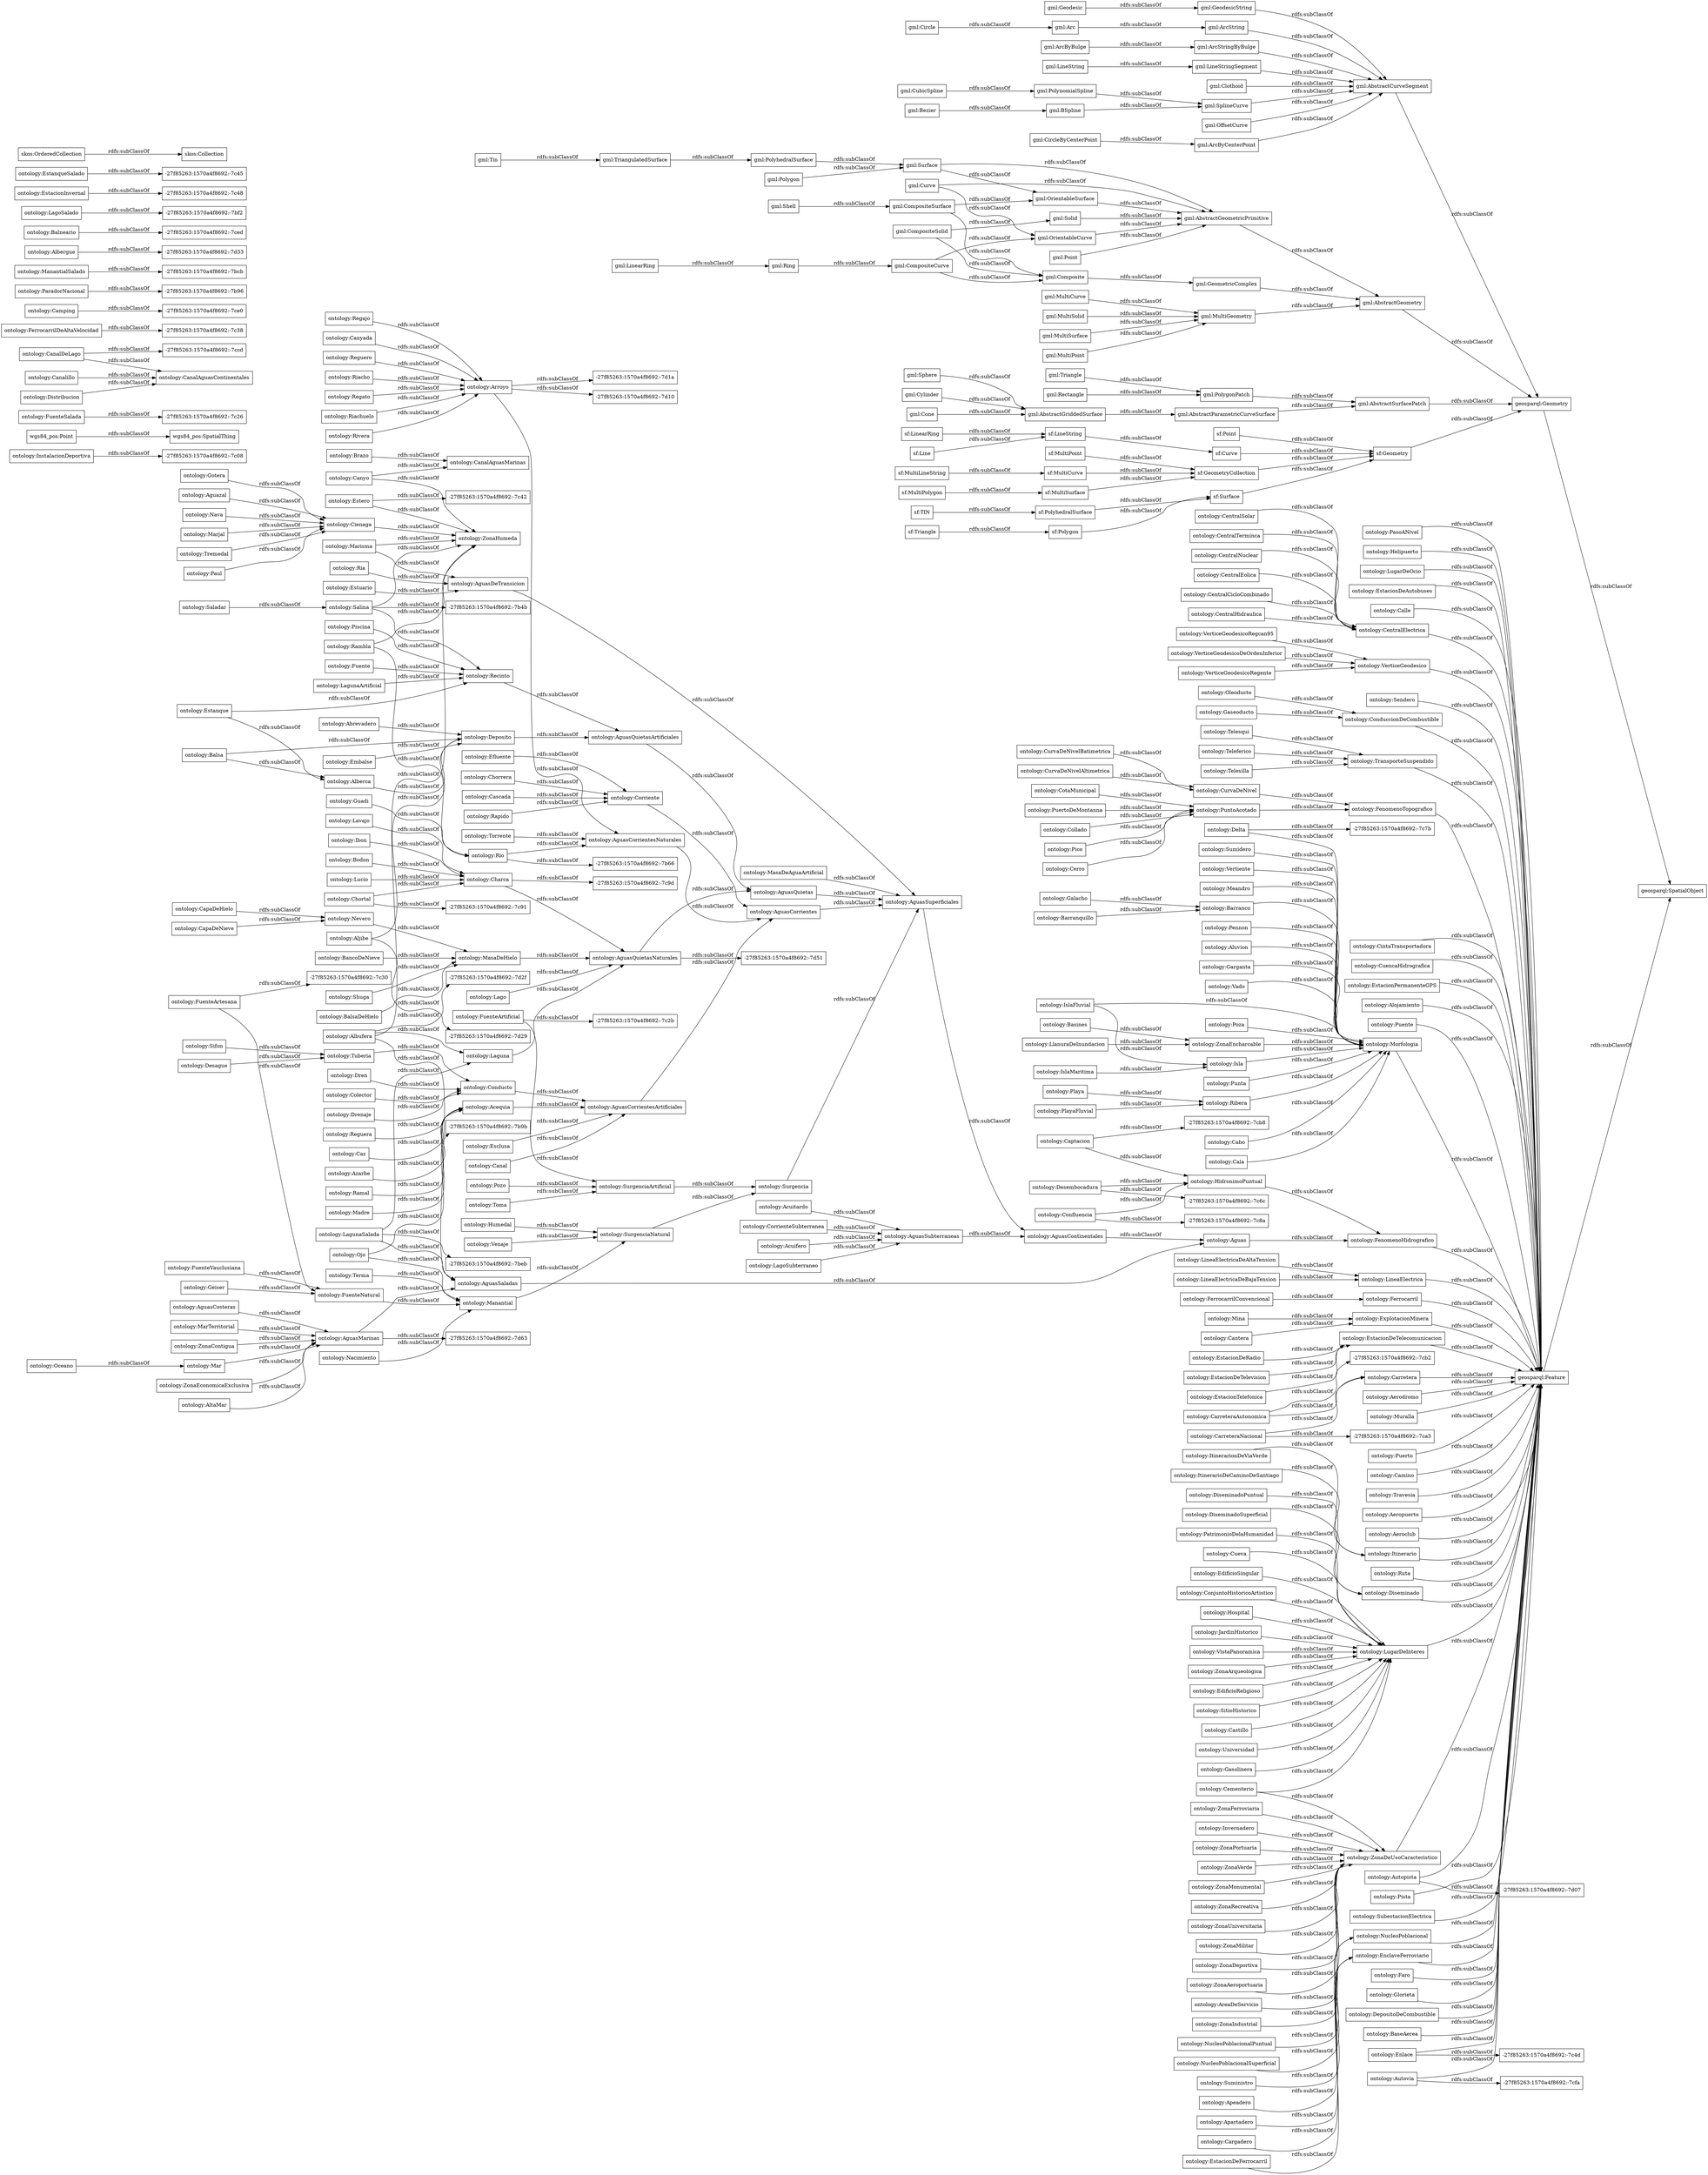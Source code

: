 digraph ar2dtool_diagram { 
rankdir=LR;
size="1000"
node [shape = rectangle, color="black"]; "ontology:DiseminadoPuntual" "ontology:Estero" "ontology:ZonaContigua" "ontology:Caz" "ontology:Oleoducto" "ontology:Lavajo" "ontology:Puente" "ontology:Universidad" "ontology:Morfologia" "ontology:CentralTerminca" "ontology:CentralNuclear" "ontology:Torrente" "-27f85263:1570a4f8692:-7c08" "ontology:MasaDeAguaArtificial" "ontology:Estuario" "ontology:LineaElectricaDeAltaTension" "ontology:Apartadero" "ontology:LlanuraDeInundacion" "ontology:Gaseoducto" "ontology:ZonaUniversitaria" "ontology:Telesqui" "ontology:ZonaMilitar" "ontology:Riachuelo" "ontology:Canyo" "ontology:Guadi" "ontology:ZonaDeportiva" "ontology:Acuifero" "ontology:PuertoDeMontanna" "ontology:Gasolinera" "ontology:ZonaAeroportuaria" "-27f85263:1570a4f8692:-7b4b" "ontology:Nevero" "-27f85263:1570a4f8692:-7ca3" "ontology:FuenteArtificial" "wgs84_pos:SpatialThing" "ontology:Azarbe" "-27f85263:1570a4f8692:-7d51" "ontology:NucleoPoblacionalPuntual" "ontology:Mar" "ontology:Pennon" "ontology:LineaElectrica" "ontology:Canal" "ontology:Arroyo" "ontology:Collado" "ontology:Ferrocarril" "ontology:Rio" "ontology:CurvaDeNivelBatimetrica" "ontology:AreaDeServicio" "ontology:Estanque" "ontology:Recinto" "ontology:DiseminadoSuperficial" "ontology:ExplotacionMinera" "-27f85263:1570a4f8692:-7beb" "ontology:FuenteNatural" "ontology:Saladar" "ontology:ZonaEconomicaExclusiva" "ontology:Aerodromo" "ontology:FuenteSalada" "ontology:FenomenoHidrografico" "ontology:Barranquillo" "ontology:LagoSubterraneo" "ontology:CanalAguasContinentales" "ontology:EstacionTelefonica" "-27f85263:1570a4f8692:-7c38" "ontology:Aluvion" "ontology:IslaMaritima" "ontology:CurvaDeNivelAltimetrica" "-27f85263:1570a4f8692:-7d10" "-27f85263:1570a4f8692:-7ce0" "ontology:Acequia" "ontology:Cementerio" "ontology:Muralla" "ontology:AltaMar" "ontology:Camping" "ontology:Terma" "ontology:Pozo" "ontology:VerticeGeodesicoDeOrdenInferior" "ontology:Canyada" "ontology:Puerto" "ontology:AguasCorrientes" "-27f85263:1570a4f8692:-7b96" "ontology:Cargadero" "ontology:Garganta" "ontology:ManantialSalado" "ontology:Teleferico" "wgs84_pos:Point" "ontology:Delta" "ontology:Humedal" "ontology:Camino" "-27f85263:1570a4f8692:-7d33" "ontology:Marjal" "-27f85263:1570a4f8692:-7ced" "ontology:Charca" "ontology:Travesia" "ontology:PatrimonioDelaHumanidad" "ontology:Cienaga" "ontology:LagoSalado" "ontology:Tuberia" "-27f85263:1570a4f8692:-7c2b" "ontology:Aeropuerto" "ontology:EstacionDeTelecomunicacion" "ontology:Cueva" "ontology:EstacionDeFerrocarril" "ontology:Poza" "ontology:IslaFluvial" "ontology:Lago" "ontology:AguasSubterraneas" "ontology:Dren" "ontology:ZonaIndustrial" "ontology:Captacion" "ontology:Chorrera" "ontology:VerticeGeodesicoRegente" "-27f85263:1570a4f8692:-7c48" "-27f85263:1570a4f8692:-7c26" "ontology:Ibon" "ontology:Nacimiento" "ontology:CarreteraAutonomica" "ontology:Aeroclub" "ontology:EdificioSingular" "ontology:AguasCosteras" "ontology:EstacionDeRadio" "ontology:CarreteraNacional" "ontology:ConjuntoHistoricoArtistico" "ontology:InstalacionDeportiva" "ontology:Punta" "-27f85263:1570a4f8692:-7c42" "ontology:HidronimoPuntual" "ontology:Albufera" "ontology:LagunaArtificial" "ontology:Colector" "ontology:Reguero" "ontology:Carretera" "ontology:Sifon" "ontology:CentralEolica" "ontology:Oceano" "ontology:CanalDeLago" "ontology:AguasQuietas" "ontology:ZonaHumeda" "ontology:Ruta" "ontology:EstacionDeTelevision" "ontology:LineaElectricaDeBajaTension" "-27f85263:1570a4f8692:-7c8a" "ontology:AguasMarinas" "ontology:ZonaEncharcable" "-27f85263:1570a4f8692:-7d07" "ontology:PlayaFluvial" "ontology:Itinerario" "ontology:Rivera" "ontology:Hospital" "ontology:ZonaDeUsoCaracteristico" "ontology:Basines" "ontology:Ribera" "ontology:Pico" "-27f85263:1570a4f8692:-7cfa" "-27f85263:1570a4f8692:-7c6c" "ontology:Balneario" "ontology:JardinHistorico" "ontology:Embalse" "ontology:Marisma" "ontology:ItinerarioDeCaminoDeSantiago" "ontology:Pista" "ontology:Ojo" "ontology:SubestacionElectrica" "ontology:AguasSuperficiales" "ontology:ZonaFerroviaria" "ontology:NucleoPoblacional" "ontology:Acuitardo" "ontology:EnclaveFerroviario" "ontology:Cerro" "ontology:Toma" "ontology:Faro" "ontology:Cantera" "-27f85263:1570a4f8692:-7c45" "ontology:Manantial" "-27f85263:1570a4f8692:-7b66" "-27f85263:1570a4f8692:-7c9d" "-27f85263:1570a4f8692:-7c7b" "ontology:Piscina" "ontology:ParadorNacional" "ontology:Desembocadura" "ontology:Cascada" "ontology:VistaPanoramica" "ontology:Regajo" "ontology:Rapido" "ontology:EstacionInvernal" "ontology:CapaDeNieve" "ontology:Corriente" "ontology:EstanqueSalado" "ontology:Tremedal" "ontology:Deposito" "ontology:Glorieta" "ontology:AguasCorrientesArtificiales" "ontology:Isla" "ontology:SurgenciaNatural" "ontology:Canalillo" "ontology:Cabo" "ontology:NucleoPoblacionalSuperficial" "ontology:SurgenciaArtificial" "ontology:ZonaArqueologica" "ontology:DepositoDeCombustible" "ontology:Galacho" "ontology:Invernadero" "ontology:EdificioReligioso" "ontology:Bodon" "ontology:MarTerritorial" "ontology:Mina" "ontology:Confluencia" "ontology:CanalAguasMarinas" "ontology:Riacho" "ontology:Madre" "ontology:Distribucion" "ontology:BaseAerea" "-27f85263:1570a4f8692:-7bcb" "ontology:Playa" "ontology:PasoANivel" "ontology:Helipuerto" "ontology:BalsaDeHielo" "ontology:Autopista" "ontology:Enlace" "ontology:BancoDeNieve" "ontology:LugarDeOcio" "ontology:Conducto" "-27f85263:1570a4f8692:-7b9b" "ontology:CentralCicloCombinado" "ontology:CapaDeHielo" "ontology:EstacionDeAutobuses" "ontology:Calle" "ontology:AguasCorrientesNaturales" "ontology:Cala" "ontology:SitioHistorico" "ontology:Paul" "ontology:Chortal" "ontology:CentralElectrica" "ontology:Desague" "ontology:Autovia" "ontology:CorrienteSubterranea" "ontology:Sumidero" "-27f85263:1570a4f8692:-7d1a" "ontology:VerticeGeodesico" "ontology:Balsa" "ontology:VerticeGeodesicoRegcan95" "ontology:Sendero" "ontology:Vertiente" "ontology:Abrevadero" "ontology:Suministro" "ontology:Meandro" "ontology:Aljibe" "ontology:AguasQuietasNaturales" "-27f85263:1570a4f8692:-7ccd" "ontology:Fuente" "ontology:AguasDeTransicion" "ontology:Albergue" "ontology:Barranco" "ontology:MasaDeHielo" "ontology:ConduccionDeCombustible" "ontology:Drenaje" "-27f85263:1570a4f8692:-7cb8" "ontology:Vado" "ontology:Alberca" "ontology:Salina" "ontology:Surgencia" "ontology:AguasSaladas" "ontology:Gotera" "ontology:Ria" "ontology:Telesilla" "ontology:Aguazal" "-27f85263:1570a4f8692:-7c30" "ontology:FerrocarrilDeAltaVelocidad" "-27f85263:1570a4f8692:-7d29" "ontology:AguasContinentales" "ontology:CurvaDeNivel" "ontology:Esclusa" "ontology:CintaTransportadora" "ontology:CuencaHidrografica" "ontology:Diseminado" "ontology:FuenteVauclusiana" "ontology:ZonaPortuaria" "ontology:CentralHidraulica" "-27f85263:1570a4f8692:-7cb2" "ontology:Lucio" "ontology:Castillo" "ontology:Laguna" "ontology:ZonaVerde" "ontology:ZonaMonumental" "ontology:EstacionPermanenteGPS" "ontology:Aguas" "ontology:Efluente" "ontology:Ramal" "ontology:CotaMunicipal" "-27f85263:1570a4f8692:-7bf2" "ontology:ZonaRecreativa" "-27f85263:1570a4f8692:-7c4d" "ontology:LagunaSalada" "ontology:TransporteSuspendido" "-27f85263:1570a4f8692:-7d2f" "ontology:AguasQuietasArtificiales" "ontology:PuntoAcotado" "ontology:FenomenoTopografico" "ontology:Alojamiento" "ontology:Geiser" "ontology:FuenteArtesana" "ontology:Venaje" "-27f85263:1570a4f8692:-7d63" "ontology:FerrocarrilConvencional" "ontology:Shuga" "ontology:LugarDeInteres" "ontology:ItinerarionDeViaVerde" "-27f85263:1570a4f8692:-7c91" "ontology:Reguera" "ontology:Regato" "ontology:Nava" "ontology:Brazo" "ontology:Rambla" "ontology:Apeadero" "ontology:CentralSolar" "geosparql:Feature" "geosparql:Geometry" "geosparql:SpatialObject" "skos:OrderedCollection" "skos:Collection" "sf:MultiCurve" "sf:Geometry" "sf:Line" "sf:PolyhedralSurface" "sf:Triangle" "sf:Point" "sf:TIN" "sf:Curve" "sf:MultiPolygon" "sf:MultiSurface" "sf:MultiLineString" "sf:LinearRing" "sf:Polygon" "sf:MultiPoint" "sf:GeometryCollection" "sf:LineString" "sf:Surface" "gml:PolyhedralSurface" "gml:GeodesicString" "gml:AbstractGeometricPrimitive" "gml:CompositeCurve" "gml:MultiCurve" "gml:ArcString" "gml:OrientableCurve" "gml:CompositeSolid" "gml:LinearRing" "gml:ArcStringByBulge" "gml:BSpline" "gml:Cone" "gml:Curve" "gml:Arc" "gml:PolynomialSpline" "gml:MultiSolid" "gml:LineStringSegment" "gml:Clothoid" "gml:ArcByBulge" "gml:Triangle" "gml:LineString" "gml:CircleByCenterPoint" "gml:Solid" "gml:MultiSurface" "gml:MultiPoint" "gml:MultiGeometry" "gml:SplineCurve" "gml:AbstractCurveSegment" "gml:AbstractGeometry" "gml:OffsetCurve" "gml:Shell" "gml:Tin" "gml:Ring" "gml:PolygonPatch" "gml:Bezier" "gml:ArcByCenterPoint" "gml:Surface" "gml:AbstractGriddedSurface" "gml:CompositeSurface" "gml:Rectangle" "gml:Circle" "gml:Sphere" "gml:AbstractParametricCurveSurface" "gml:Composite" "gml:TriangulatedSurface" "gml:Cylinder" "gml:Polygon" "gml:AbstractSurfacePatch" "gml:GeometricComplex" "gml:CubicSpline" "gml:OrientableSurface" "gml:Geodesic" "gml:Point" ; /*classes style*/
	"ontology:AguasQuietas" -> "ontology:AguasSuperficiales" [ label = "rdfs:subClassOf" ];
	"gml:Tin" -> "gml:TriangulatedSurface" [ label = "rdfs:subClassOf" ];
	"ontology:Punta" -> "ontology:Morfologia" [ label = "rdfs:subClassOf" ];
	"ontology:Balneario" -> "-27f85263:1570a4f8692:-7ced" [ label = "rdfs:subClassOf" ];
	"ontology:Vertiente" -> "ontology:Morfologia" [ label = "rdfs:subClassOf" ];
	"ontology:Fuente" -> "ontology:Recinto" [ label = "rdfs:subClassOf" ];
	"gml:Solid" -> "gml:AbstractGeometricPrimitive" [ label = "rdfs:subClassOf" ];
	"ontology:Cueva" -> "ontology:LugarDeInteres" [ label = "rdfs:subClassOf" ];
	"sf:MultiCurve" -> "sf:GeometryCollection" [ label = "rdfs:subClassOf" ];
	"ontology:Riacho" -> "ontology:Arroyo" [ label = "rdfs:subClassOf" ];
	"ontology:CentralNuclear" -> "ontology:CentralElectrica" [ label = "rdfs:subClassOf" ];
	"ontology:MasaDeHielo" -> "ontology:AguasQuietasNaturales" [ label = "rdfs:subClassOf" ];
	"ontology:MarTerritorial" -> "ontology:AguasMarinas" [ label = "rdfs:subClassOf" ];
	"ontology:ZonaDeportiva" -> "ontology:ZonaDeUsoCaracteristico" [ label = "rdfs:subClassOf" ];
	"ontology:AguasQuietasArtificiales" -> "ontology:AguasQuietas" [ label = "rdfs:subClassOf" ];
	"ontology:AguasMarinas" -> "ontology:AguasSaladas" [ label = "rdfs:subClassOf" ];
	"ontology:AguasMarinas" -> "-27f85263:1570a4f8692:-7d63" [ label = "rdfs:subClassOf" ];
	"ontology:CanalDeLago" -> "-27f85263:1570a4f8692:-7ccd" [ label = "rdfs:subClassOf" ];
	"ontology:CanalDeLago" -> "ontology:CanalAguasContinentales" [ label = "rdfs:subClassOf" ];
	"ontology:Conducto" -> "ontology:AguasCorrientesArtificiales" [ label = "rdfs:subClassOf" ];
	"gml:Arc" -> "gml:ArcString" [ label = "rdfs:subClassOf" ];
	"sf:MultiLineString" -> "sf:MultiCurve" [ label = "rdfs:subClassOf" ];
	"ontology:EstanqueSalado" -> "-27f85263:1570a4f8692:-7c45" [ label = "rdfs:subClassOf" ];
	"ontology:DiseminadoSuperficial" -> "ontology:Diseminado" [ label = "rdfs:subClassOf" ];
	"geosparql:Feature" -> "geosparql:SpatialObject" [ label = "rdfs:subClassOf" ];
	"ontology:ItinerarioDeCaminoDeSantiago" -> "ontology:Itinerario" [ label = "rdfs:subClassOf" ];
	"ontology:Poza" -> "ontology:Morfologia" [ label = "rdfs:subClassOf" ];
	"ontology:Desembocadura" -> "-27f85263:1570a4f8692:-7c6c" [ label = "rdfs:subClassOf" ];
	"ontology:Desembocadura" -> "ontology:HidronimoPuntual" [ label = "rdfs:subClassOf" ];
	"ontology:Cerro" -> "ontology:PuntoAcotado" [ label = "rdfs:subClassOf" ];
	"ontology:ZonaPortuaria" -> "ontology:ZonaDeUsoCaracteristico" [ label = "rdfs:subClassOf" ];
	"ontology:NucleoPoblacional" -> "geosparql:Feature" [ label = "rdfs:subClassOf" ];
	"ontology:ExplotacionMinera" -> "geosparql:Feature" [ label = "rdfs:subClassOf" ];
	"gml:ArcByBulge" -> "gml:ArcStringByBulge" [ label = "rdfs:subClassOf" ];
	"ontology:Estuario" -> "ontology:AguasDeTransicion" [ label = "rdfs:subClassOf" ];
	"ontology:EstacionDeRadio" -> "ontology:EstacionDeTelecomunicacion" [ label = "rdfs:subClassOf" ];
	"ontology:Ribera" -> "ontology:Morfologia" [ label = "rdfs:subClassOf" ];
	"ontology:Basines" -> "ontology:ZonaEncharcable" [ label = "rdfs:subClassOf" ];
	"ontology:TransporteSuspendido" -> "geosparql:Feature" [ label = "rdfs:subClassOf" ];
	"gml:PolygonPatch" -> "gml:AbstractSurfacePatch" [ label = "rdfs:subClassOf" ];
	"ontology:ZonaMonumental" -> "ontology:ZonaDeUsoCaracteristico" [ label = "rdfs:subClassOf" ];
	"ontology:LugarDeOcio" -> "geosparql:Feature" [ label = "rdfs:subClassOf" ];
	"ontology:FenomenoHidrografico" -> "geosparql:Feature" [ label = "rdfs:subClassOf" ];
	"ontology:Aerodromo" -> "geosparql:Feature" [ label = "rdfs:subClassOf" ];
	"ontology:EstacionTelefonica" -> "ontology:EstacionDeTelecomunicacion" [ label = "rdfs:subClassOf" ];
	"gml:MultiGeometry" -> "gml:AbstractGeometry" [ label = "rdfs:subClassOf" ];
	"ontology:Torrente" -> "ontology:AguasCorrientesNaturales" [ label = "rdfs:subClassOf" ];
	"ontology:Abrevadero" -> "ontology:Deposito" [ label = "rdfs:subClassOf" ];
	"ontology:Piscina" -> "ontology:Recinto" [ label = "rdfs:subClassOf" ];
	"sf:MultiSurface" -> "sf:GeometryCollection" [ label = "rdfs:subClassOf" ];
	"ontology:ZonaArqueologica" -> "ontology:LugarDeInteres" [ label = "rdfs:subClassOf" ];
	"gml:AbstractSurfacePatch" -> "geosparql:Geometry" [ label = "rdfs:subClassOf" ];
	"ontology:Telesilla" -> "ontology:TransporteSuspendido" [ label = "rdfs:subClassOf" ];
	"ontology:Canyo" -> "ontology:ZonaHumeda" [ label = "rdfs:subClassOf" ];
	"ontology:Canyo" -> "ontology:CanalAguasMarinas" [ label = "rdfs:subClassOf" ];
	"ontology:AguasDeTransicion" -> "ontology:AguasSuperficiales" [ label = "rdfs:subClassOf" ];
	"ontology:Pennon" -> "ontology:Morfologia" [ label = "rdfs:subClassOf" ];
	"ontology:Lavajo" -> "ontology:Charca" [ label = "rdfs:subClassOf" ];
	"ontology:Captacion" -> "-27f85263:1570a4f8692:-7cb8" [ label = "rdfs:subClassOf" ];
	"ontology:Captacion" -> "ontology:HidronimoPuntual" [ label = "rdfs:subClassOf" ];
	"ontology:VerticeGeodesicoRegente" -> "ontology:VerticeGeodesico" [ label = "rdfs:subClassOf" ];
	"ontology:Dren" -> "ontology:Conducto" [ label = "rdfs:subClassOf" ];
	"ontology:Ruta" -> "geosparql:Feature" [ label = "rdfs:subClassOf" ];
	"ontology:Barranco" -> "ontology:Morfologia" [ label = "rdfs:subClassOf" ];
	"ontology:Itinerario" -> "geosparql:Feature" [ label = "rdfs:subClassOf" ];
	"ontology:EdificioSingular" -> "ontology:LugarDeInteres" [ label = "rdfs:subClassOf" ];
	"ontology:Guadi" -> "ontology:Rio" [ label = "rdfs:subClassOf" ];
	"ontology:Reguero" -> "ontology:Arroyo" [ label = "rdfs:subClassOf" ];
	"ontology:Mina" -> "ontology:ExplotacionMinera" [ label = "rdfs:subClassOf" ];
	"ontology:Geiser" -> "ontology:FuenteNatural" [ label = "rdfs:subClassOf" ];
	"ontology:InstalacionDeportiva" -> "-27f85263:1570a4f8692:-7c08" [ label = "rdfs:subClassOf" ];
	"ontology:BancoDeNieve" -> "ontology:MasaDeHielo" [ label = "rdfs:subClassOf" ];
	"ontology:Cantera" -> "ontology:ExplotacionMinera" [ label = "rdfs:subClassOf" ];
	"ontology:Charca" -> "-27f85263:1570a4f8692:-7c9d" [ label = "rdfs:subClassOf" ];
	"ontology:Charca" -> "ontology:AguasQuietasNaturales" [ label = "rdfs:subClassOf" ];
	"ontology:SubestacionElectrica" -> "geosparql:Feature" [ label = "rdfs:subClassOf" ];
	"ontology:CurvaDeNivelBatimetrica" -> "ontology:CurvaDeNivel" [ label = "rdfs:subClassOf" ];
	"ontology:Helipuerto" -> "geosparql:Feature" [ label = "rdfs:subClassOf" ];
	"gml:Point" -> "gml:AbstractGeometricPrimitive" [ label = "rdfs:subClassOf" ];
	"ontology:CarreteraAutonomica" -> "-27f85263:1570a4f8692:-7cb2" [ label = "rdfs:subClassOf" ];
	"ontology:CarreteraAutonomica" -> "ontology:Carretera" [ label = "rdfs:subClassOf" ];
	"ontology:Alojamiento" -> "geosparql:Feature" [ label = "rdfs:subClassOf" ];
	"gml:Ring" -> "gml:CompositeCurve" [ label = "rdfs:subClassOf" ];
	"ontology:Aeropuerto" -> "geosparql:Feature" [ label = "rdfs:subClassOf" ];
	"ontology:Arroyo" -> "ontology:AguasCorrientesNaturales" [ label = "rdfs:subClassOf" ];
	"ontology:Arroyo" -> "-27f85263:1570a4f8692:-7d10" [ label = "rdfs:subClassOf" ];
	"ontology:Arroyo" -> "-27f85263:1570a4f8692:-7d1a" [ label = "rdfs:subClassOf" ];
	"ontology:Delta" -> "-27f85263:1570a4f8692:-7c7b" [ label = "rdfs:subClassOf" ];
	"ontology:Delta" -> "ontology:Morfologia" [ label = "rdfs:subClassOf" ];
	"gml:Rectangle" -> "gml:PolygonPatch" [ label = "rdfs:subClassOf" ];
	"ontology:Cienaga" -> "ontology:ZonaHumeda" [ label = "rdfs:subClassOf" ];
	"sf:LinearRing" -> "sf:LineString" [ label = "rdfs:subClassOf" ];
	"ontology:Playa" -> "ontology:Ribera" [ label = "rdfs:subClassOf" ];
	"ontology:Ferrocarril" -> "geosparql:Feature" [ label = "rdfs:subClassOf" ];
	"ontology:PlayaFluvial" -> "ontology:Ribera" [ label = "rdfs:subClassOf" ];
	"ontology:CotaMunicipal" -> "ontology:PuntoAcotado" [ label = "rdfs:subClassOf" ];
	"ontology:Travesia" -> "geosparql:Feature" [ label = "rdfs:subClassOf" ];
	"ontology:CentralCicloCombinado" -> "ontology:CentralElectrica" [ label = "rdfs:subClassOf" ];
	"ontology:ItinerarionDeViaVerde" -> "ontology:Itinerario" [ label = "rdfs:subClassOf" ];
	"ontology:AguasCorrientes" -> "ontology:AguasSuperficiales" [ label = "rdfs:subClassOf" ];
	"ontology:Aljibe" -> "-27f85263:1570a4f8692:-7d29" [ label = "rdfs:subClassOf" ];
	"ontology:Aljibe" -> "ontology:Deposito" [ label = "rdfs:subClassOf" ];
	"gml:PolyhedralSurface" -> "gml:Surface" [ label = "rdfs:subClassOf" ];
	"ontology:Rambla" -> "ontology:ZonaHumeda" [ label = "rdfs:subClassOf" ];
	"ontology:Rambla" -> "ontology:Rio" [ label = "rdfs:subClassOf" ];
	"sf:MultiPoint" -> "sf:GeometryCollection" [ label = "rdfs:subClassOf" ];
	"ontology:ZonaEncharcable" -> "ontology:Morfologia" [ label = "rdfs:subClassOf" ];
	"ontology:Sendero" -> "geosparql:Feature" [ label = "rdfs:subClassOf" ];
	"ontology:LineaElectricaDeBajaTension" -> "ontology:LineaElectrica" [ label = "rdfs:subClassOf" ];
	"ontology:Nacimiento" -> "ontology:Manantial" [ label = "rdfs:subClassOf" ];
	"ontology:Gasolinera" -> "ontology:LugarDeInteres" [ label = "rdfs:subClassOf" ];
	"ontology:Drenaje" -> "ontology:Conducto" [ label = "rdfs:subClassOf" ];
	"ontology:ZonaVerde" -> "ontology:ZonaDeUsoCaracteristico" [ label = "rdfs:subClassOf" ];
	"gml:LineString" -> "gml:LineStringSegment" [ label = "rdfs:subClassOf" ];
	"ontology:Saladar" -> "ontology:Salina" [ label = "rdfs:subClassOf" ];
	"gml:CubicSpline" -> "gml:PolynomialSpline" [ label = "rdfs:subClassOf" ];
	"ontology:Invernadero" -> "ontology:ZonaDeUsoCaracteristico" [ label = "rdfs:subClassOf" ];
	"ontology:Embalse" -> "ontology:Deposito" [ label = "rdfs:subClassOf" ];
	"ontology:Meandro" -> "ontology:Morfologia" [ label = "rdfs:subClassOf" ];
	"gml:CompositeCurve" -> "gml:OrientableCurve" [ label = "rdfs:subClassOf" ];
	"gml:CompositeCurve" -> "gml:Composite" [ label = "rdfs:subClassOf" ];
	"ontology:Nevero" -> "ontology:MasaDeHielo" [ label = "rdfs:subClassOf" ];
	"ontology:Universidad" -> "ontology:LugarDeInteres" [ label = "rdfs:subClassOf" ];
	"ontology:EstacionPermanenteGPS" -> "geosparql:Feature" [ label = "rdfs:subClassOf" ];
	"ontology:ParadorNacional" -> "-27f85263:1570a4f8692:-7b96" [ label = "rdfs:subClassOf" ];
	"gml:Geodesic" -> "gml:GeodesicString" [ label = "rdfs:subClassOf" ];
	"gml:MultiSurface" -> "gml:MultiGeometry" [ label = "rdfs:subClassOf" ];
	"ontology:FuenteArtificial" -> "-27f85263:1570a4f8692:-7c2b" [ label = "rdfs:subClassOf" ];
	"ontology:FuenteArtificial" -> "ontology:SurgenciaArtificial" [ label = "rdfs:subClassOf" ];
	"gml:MultiCurve" -> "gml:MultiGeometry" [ label = "rdfs:subClassOf" ];
	"ontology:ZonaFerroviaria" -> "ontology:ZonaDeUsoCaracteristico" [ label = "rdfs:subClassOf" ];
	"ontology:Isla" -> "ontology:Morfologia" [ label = "rdfs:subClassOf" ];
	"ontology:Corriente" -> "ontology:AguasCorrientes" [ label = "rdfs:subClassOf" ];
	"ontology:ZonaDeUsoCaracteristico" -> "geosparql:Feature" [ label = "rdfs:subClassOf" ];
	"ontology:Acuitardo" -> "ontology:AguasSubterraneas" [ label = "rdfs:subClassOf" ];
	"ontology:ZonaUniversitaria" -> "ontology:ZonaDeUsoCaracteristico" [ label = "rdfs:subClassOf" ];
	"ontology:ZonaEconomicaExclusiva" -> "ontology:AguasMarinas" [ label = "rdfs:subClassOf" ];
	"ontology:Aguazal" -> "ontology:Cienaga" [ label = "rdfs:subClassOf" ];
	"ontology:VerticeGeodesico" -> "geosparql:Feature" [ label = "rdfs:subClassOf" ];
	"ontology:NucleoPoblacionalPuntual" -> "ontology:NucleoPoblacional" [ label = "rdfs:subClassOf" ];
	"gml:Circle" -> "gml:Arc" [ label = "rdfs:subClassOf" ];
	"ontology:DiseminadoPuntual" -> "ontology:Diseminado" [ label = "rdfs:subClassOf" ];
	"ontology:SurgenciaArtificial" -> "ontology:Surgencia" [ label = "rdfs:subClassOf" ];
	"ontology:Efluente" -> "ontology:Corriente" [ label = "rdfs:subClassOf" ];
	"ontology:AguasQuietasNaturales" -> "-27f85263:1570a4f8692:-7d51" [ label = "rdfs:subClassOf" ];
	"ontology:AguasQuietasNaturales" -> "ontology:AguasQuietas" [ label = "rdfs:subClassOf" ];
	"ontology:Alberca" -> "ontology:Deposito" [ label = "rdfs:subClassOf" ];
	"ontology:FenomenoTopografico" -> "geosparql:Feature" [ label = "rdfs:subClassOf" ];
	"gml:AbstractGeometry" -> "geosparql:Geometry" [ label = "rdfs:subClassOf" ];
	"ontology:Aguas" -> "ontology:FenomenoHidrografico" [ label = "rdfs:subClassOf" ];
	"ontology:Bodon" -> "ontology:Charca" [ label = "rdfs:subClassOf" ];
	"ontology:CentralHidraulica" -> "ontology:CentralElectrica" [ label = "rdfs:subClassOf" ];
	"ontology:Aeroclub" -> "geosparql:Feature" [ label = "rdfs:subClassOf" ];
	"ontology:Diseminado" -> "geosparql:Feature" [ label = "rdfs:subClassOf" ];
	"geosparql:Geometry" -> "geosparql:SpatialObject" [ label = "rdfs:subClassOf" ];
	"ontology:CentralElectrica" -> "geosparql:Feature" [ label = "rdfs:subClassOf" ];
	"ontology:Confluencia" -> "-27f85263:1570a4f8692:-7c8a" [ label = "rdfs:subClassOf" ];
	"ontology:Confluencia" -> "ontology:HidronimoPuntual" [ label = "rdfs:subClassOf" ];
	"gml:CompositeSurface" -> "gml:OrientableSurface" [ label = "rdfs:subClassOf" ];
	"gml:CompositeSurface" -> "gml:Composite" [ label = "rdfs:subClassOf" ];
	"ontology:JardinHistorico" -> "ontology:LugarDeInteres" [ label = "rdfs:subClassOf" ];
	"sf:Curve" -> "sf:Geometry" [ label = "rdfs:subClassOf" ];
	"ontology:Enlace" -> "-27f85263:1570a4f8692:-7c4d" [ label = "rdfs:subClassOf" ];
	"ontology:Enlace" -> "geosparql:Feature" [ label = "rdfs:subClassOf" ];
	"ontology:Barranquillo" -> "ontology:Barranco" [ label = "rdfs:subClassOf" ];
	"gml:Composite" -> "gml:GeometricComplex" [ label = "rdfs:subClassOf" ];
	"ontology:Ojo" -> "-27f85263:1570a4f8692:-7b9b" [ label = "rdfs:subClassOf" ];
	"ontology:Ojo" -> "ontology:Manantial" [ label = "rdfs:subClassOf" ];
	"ontology:CapaDeHielo" -> "ontology:Nevero" [ label = "rdfs:subClassOf" ];
	"ontology:Hospital" -> "ontology:LugarDeInteres" [ label = "rdfs:subClassOf" ];
	"ontology:IslaMaritima" -> "ontology:Isla" [ label = "rdfs:subClassOf" ];
	"ontology:Canalillo" -> "ontology:CanalAguasContinentales" [ label = "rdfs:subClassOf" ];
	"gml:CircleByCenterPoint" -> "gml:ArcByCenterPoint" [ label = "rdfs:subClassOf" ];
	"ontology:Camino" -> "geosparql:Feature" [ label = "rdfs:subClassOf" ];
	"gml:OffsetCurve" -> "gml:AbstractCurveSegment" [ label = "rdfs:subClassOf" ];
	"ontology:Glorieta" -> "geosparql:Feature" [ label = "rdfs:subClassOf" ];
	"ontology:DepositoDeCombustible" -> "geosparql:Feature" [ label = "rdfs:subClassOf" ];
	"ontology:Laguna" -> "ontology:AguasQuietasNaturales" [ label = "rdfs:subClassOf" ];
	"gml:AbstractCurveSegment" -> "geosparql:Geometry" [ label = "rdfs:subClassOf" ];
	"ontology:HidronimoPuntual" -> "ontology:FenomenoHidrografico" [ label = "rdfs:subClassOf" ];
	"ontology:VerticeGeodesicoRegcan95" -> "ontology:VerticeGeodesico" [ label = "rdfs:subClassOf" ];
	"ontology:LineaElectrica" -> "geosparql:Feature" [ label = "rdfs:subClassOf" ];
	"ontology:Cascada" -> "ontology:Corriente" [ label = "rdfs:subClassOf" ];
	"ontology:CentralSolar" -> "ontology:CentralElectrica" [ label = "rdfs:subClassOf" ];
	"ontology:Aluvion" -> "ontology:Morfologia" [ label = "rdfs:subClassOf" ];
	"ontology:AguasCorrientesNaturales" -> "ontology:AguasCorrientes" [ label = "rdfs:subClassOf" ];
	"ontology:ConduccionDeCombustible" -> "geosparql:Feature" [ label = "rdfs:subClassOf" ];
	"ontology:Rio" -> "-27f85263:1570a4f8692:-7b66" [ label = "rdfs:subClassOf" ];
	"ontology:Rio" -> "ontology:AguasCorrientesNaturales" [ label = "rdfs:subClassOf" ];
	"ontology:BalsaDeHielo" -> "ontology:MasaDeHielo" [ label = "rdfs:subClassOf" ];
	"ontology:Terma" -> "ontology:Manantial" [ label = "rdfs:subClassOf" ];
	"ontology:SitioHistorico" -> "ontology:LugarDeInteres" [ label = "rdfs:subClassOf" ];
	"gml:Clothoid" -> "gml:AbstractCurveSegment" [ label = "rdfs:subClassOf" ];
	"ontology:Apartadero" -> "ontology:EnclaveFerroviario" [ label = "rdfs:subClassOf" ];
	"ontology:Marisma" -> "ontology:ZonaHumeda" [ label = "rdfs:subClassOf" ];
	"ontology:Marisma" -> "ontology:AguasDeTransicion" [ label = "rdfs:subClassOf" ];
	"ontology:Tuberia" -> "ontology:Conducto" [ label = "rdfs:subClassOf" ];
	"ontology:Calle" -> "geosparql:Feature" [ label = "rdfs:subClassOf" ];
	"ontology:CurvaDeNivelAltimetrica" -> "ontology:CurvaDeNivel" [ label = "rdfs:subClassOf" ];
	"ontology:CentralEolica" -> "ontology:CentralElectrica" [ label = "rdfs:subClassOf" ];
	"ontology:LlanuraDeInundacion" -> "ontology:ZonaEncharcable" [ label = "rdfs:subClassOf" ];
	"ontology:EstacionDeTelevision" -> "ontology:EstacionDeTelecomunicacion" [ label = "rdfs:subClassOf" ];
	"gml:LinearRing" -> "gml:Ring" [ label = "rdfs:subClassOf" ];
	"ontology:Acuifero" -> "ontology:AguasSubterraneas" [ label = "rdfs:subClassOf" ];
	"ontology:Colector" -> "ontology:Conducto" [ label = "rdfs:subClassOf" ];
	"ontology:AguasSaladas" -> "ontology:Aguas" [ label = "rdfs:subClassOf" ];
	"ontology:AltaMar" -> "ontology:AguasMarinas" [ label = "rdfs:subClassOf" ];
	"ontology:Collado" -> "ontology:PuntoAcotado" [ label = "rdfs:subClassOf" ];
	"ontology:ZonaAeroportuaria" -> "ontology:ZonaDeUsoCaracteristico" [ label = "rdfs:subClassOf" ];
	"ontology:ManantialSalado" -> "-27f85263:1570a4f8692:-7bcb" [ label = "rdfs:subClassOf" ];
	"gml:MultiPoint" -> "gml:MultiGeometry" [ label = "rdfs:subClassOf" ];
	"ontology:Caz" -> "ontology:Acequia" [ label = "rdfs:subClassOf" ];
	"ontology:Regato" -> "ontology:Arroyo" [ label = "rdfs:subClassOf" ];
	"ontology:Sumidero" -> "ontology:Morfologia" [ label = "rdfs:subClassOf" ];
	"ontology:FerrocarrilConvencional" -> "ontology:Ferrocarril" [ label = "rdfs:subClassOf" ];
	"ontology:AguasCosteras" -> "ontology:AguasMarinas" [ label = "rdfs:subClassOf" ];
	"ontology:BaseAerea" -> "geosparql:Feature" [ label = "rdfs:subClassOf" ];
	"ontology:Manantial" -> "ontology:SurgenciaNatural" [ label = "rdfs:subClassOf" ];
	"ontology:LineaElectricaDeAltaTension" -> "ontology:LineaElectrica" [ label = "rdfs:subClassOf" ];
	"ontology:Balsa" -> "ontology:Deposito" [ label = "rdfs:subClassOf" ];
	"ontology:Balsa" -> "ontology:Alberca" [ label = "rdfs:subClassOf" ];
	"gml:Sphere" -> "gml:AbstractGriddedSurface" [ label = "rdfs:subClassOf" ];
	"ontology:Autopista" -> "-27f85263:1570a4f8692:-7d07" [ label = "rdfs:subClassOf" ];
	"ontology:Autopista" -> "geosparql:Feature" [ label = "rdfs:subClassOf" ];
	"gml:CompositeSolid" -> "gml:Solid" [ label = "rdfs:subClassOf" ];
	"gml:CompositeSolid" -> "gml:Composite" [ label = "rdfs:subClassOf" ];
	"ontology:VistaPanoramica" -> "ontology:LugarDeInteres" [ label = "rdfs:subClassOf" ];
	"gml:PolynomialSpline" -> "gml:SplineCurve" [ label = "rdfs:subClassOf" ];
	"gml:AbstractGriddedSurface" -> "gml:AbstractParametricCurveSurface" [ label = "rdfs:subClassOf" ];
	"ontology:Pozo" -> "ontology:SurgenciaArtificial" [ label = "rdfs:subClassOf" ];
	"gml:MultiSolid" -> "gml:MultiGeometry" [ label = "rdfs:subClassOf" ];
	"ontology:Brazo" -> "ontology:CanalAguasMarinas" [ label = "rdfs:subClassOf" ];
	"ontology:Reguera" -> "ontology:Acequia" [ label = "rdfs:subClassOf" ];
	"ontology:NucleoPoblacionalSuperficial" -> "ontology:NucleoPoblacional" [ label = "rdfs:subClassOf" ];
	"gml:ArcByCenterPoint" -> "gml:AbstractCurveSegment" [ label = "rdfs:subClassOf" ];
	"gml:Polygon" -> "gml:Surface" [ label = "rdfs:subClassOf" ];
	"ontology:Apeadero" -> "ontology:EnclaveFerroviario" [ label = "rdfs:subClassOf" ];
	"ontology:Morfologia" -> "geosparql:Feature" [ label = "rdfs:subClassOf" ];
	"gml:TriangulatedSurface" -> "gml:PolyhedralSurface" [ label = "rdfs:subClassOf" ];
	"ontology:Canal" -> "ontology:AguasCorrientesArtificiales" [ label = "rdfs:subClassOf" ];
	"ontology:Riachuelo" -> "ontology:Arroyo" [ label = "rdfs:subClassOf" ];
	"ontology:Puente" -> "geosparql:Feature" [ label = "rdfs:subClassOf" ];
	"sf:Line" -> "sf:LineString" [ label = "rdfs:subClassOf" ];
	"sf:Point" -> "sf:Geometry" [ label = "rdfs:subClassOf" ];
	"ontology:CintaTransportadora" -> "geosparql:Feature" [ label = "rdfs:subClassOf" ];
	"ontology:Galacho" -> "ontology:Barranco" [ label = "rdfs:subClassOf" ];
	"gml:GeodesicString" -> "gml:AbstractCurveSegment" [ label = "rdfs:subClassOf" ];
	"ontology:EstacionDeTelecomunicacion" -> "geosparql:Feature" [ label = "rdfs:subClassOf" ];
	"ontology:Rivera" -> "ontology:Arroyo" [ label = "rdfs:subClassOf" ];
	"ontology:Lago" -> "ontology:AguasQuietasNaturales" [ label = "rdfs:subClassOf" ];
	"ontology:Ramal" -> "ontology:Acequia" [ label = "rdfs:subClassOf" ];
	"ontology:FuenteSalada" -> "-27f85263:1570a4f8692:-7c26" [ label = "rdfs:subClassOf" ];
	"ontology:Teleferico" -> "ontology:TransporteSuspendido" [ label = "rdfs:subClassOf" ];
	"ontology:Recinto" -> "ontology:AguasQuietasArtificiales" [ label = "rdfs:subClassOf" ];
	"ontology:CorrienteSubterranea" -> "ontology:AguasSubterraneas" [ label = "rdfs:subClassOf" ];
	"ontology:Canyada" -> "ontology:Arroyo" [ label = "rdfs:subClassOf" ];
	"ontology:Toma" -> "ontology:SurgenciaArtificial" [ label = "rdfs:subClassOf" ];
	"ontology:Paul" -> "ontology:Cienaga" [ label = "rdfs:subClassOf" ];
	"ontology:Humedal" -> "ontology:SurgenciaNatural" [ label = "rdfs:subClassOf" ];
	"ontology:Deposito" -> "ontology:AguasQuietasArtificiales" [ label = "rdfs:subClassOf" ];
	"ontology:EstacionDeFerrocarril" -> "ontology:EnclaveFerroviario" [ label = "rdfs:subClassOf" ];
	"ontology:Garganta" -> "ontology:Morfologia" [ label = "rdfs:subClassOf" ];
	"ontology:Albufera" -> "ontology:Laguna" [ label = "rdfs:subClassOf" ];
	"ontology:Albufera" -> "-27f85263:1570a4f8692:-7d2f" [ label = "rdfs:subClassOf" ];
	"ontology:Albufera" -> "ontology:AguasSaladas" [ label = "rdfs:subClassOf" ];
	"ontology:Albufera" -> "ontology:ZonaHumeda" [ label = "rdfs:subClassOf" ];
	"ontology:Nava" -> "ontology:Cienaga" [ label = "rdfs:subClassOf" ];
	"ontology:LugarDeInteres" -> "geosparql:Feature" [ label = "rdfs:subClassOf" ];
	"gml:SplineCurve" -> "gml:AbstractCurveSegment" [ label = "rdfs:subClassOf" ];
	"ontology:Sifon" -> "ontology:Tuberia" [ label = "rdfs:subClassOf" ];
	"gml:Shell" -> "gml:CompositeSurface" [ label = "rdfs:subClassOf" ];
	"ontology:Esclusa" -> "ontology:AguasCorrientesArtificiales" [ label = "rdfs:subClassOf" ];
	"gml:OrientableCurve" -> "gml:AbstractGeometricPrimitive" [ label = "rdfs:subClassOf" ];
	"gml:Curve" -> "gml:OrientableCurve" [ label = "rdfs:subClassOf" ];
	"gml:Curve" -> "gml:AbstractGeometricPrimitive" [ label = "rdfs:subClassOf" ];
	"ontology:ZonaRecreativa" -> "ontology:ZonaDeUsoCaracteristico" [ label = "rdfs:subClassOf" ];
	"ontology:VerticeGeodesicoDeOrdenInferior" -> "ontology:VerticeGeodesico" [ label = "rdfs:subClassOf" ];
	"ontology:Madre" -> "ontology:Acequia" [ label = "rdfs:subClassOf" ];
	"ontology:Gotera" -> "ontology:Cienaga" [ label = "rdfs:subClassOf" ];
	"ontology:Chorrera" -> "ontology:Corriente" [ label = "rdfs:subClassOf" ];
	"ontology:FuenteArtesana" -> "-27f85263:1570a4f8692:-7c30" [ label = "rdfs:subClassOf" ];
	"ontology:FuenteArtesana" -> "ontology:FuenteNatural" [ label = "rdfs:subClassOf" ];
	"ontology:EnclaveFerroviario" -> "geosparql:Feature" [ label = "rdfs:subClassOf" ];
	"gml:Cylinder" -> "gml:AbstractGriddedSurface" [ label = "rdfs:subClassOf" ];
	"sf:GeometryCollection" -> "sf:Geometry" [ label = "rdfs:subClassOf" ];
	"ontology:PuertoDeMontanna" -> "ontology:PuntoAcotado" [ label = "rdfs:subClassOf" ];
	"ontology:LagunaArtificial" -> "ontology:Recinto" [ label = "rdfs:subClassOf" ];
	"gml:ArcStringByBulge" -> "gml:AbstractCurveSegment" [ label = "rdfs:subClassOf" ];
	"ontology:Cabo" -> "ontology:Morfologia" [ label = "rdfs:subClassOf" ];
	"wgs84_pos:Point" -> "wgs84_pos:SpatialThing" [ label = "rdfs:subClassOf" ];
	"ontology:Castillo" -> "ontology:LugarDeInteres" [ label = "rdfs:subClassOf" ];
	"ontology:Lucio" -> "ontology:Charca" [ label = "rdfs:subClassOf" ];
	"ontology:CarreteraNacional" -> "-27f85263:1570a4f8692:-7ca3" [ label = "rdfs:subClassOf" ];
	"ontology:CarreteraNacional" -> "ontology:Carretera" [ label = "rdfs:subClassOf" ];
	"ontology:FerrocarrilDeAltaVelocidad" -> "-27f85263:1570a4f8692:-7c38" [ label = "rdfs:subClassOf" ];
	"gml:AbstractParametricCurveSurface" -> "gml:AbstractSurfacePatch" [ label = "rdfs:subClassOf" ];
	"gml:AbstractGeometricPrimitive" -> "gml:AbstractGeometry" [ label = "rdfs:subClassOf" ];
	"ontology:LagunaSalada" -> "-27f85263:1570a4f8692:-7beb" [ label = "rdfs:subClassOf" ];
	"ontology:LagunaSalada" -> "ontology:Laguna" [ label = "rdfs:subClassOf" ];
	"ontology:LagunaSalada" -> "ontology:AguasSaladas" [ label = "rdfs:subClassOf" ];
	"ontology:AreaDeServicio" -> "ontology:ZonaDeUsoCaracteristico" [ label = "rdfs:subClassOf" ];
	"ontology:Puerto" -> "geosparql:Feature" [ label = "rdfs:subClassOf" ];
	"ontology:ZonaIndustrial" -> "ontology:ZonaDeUsoCaracteristico" [ label = "rdfs:subClassOf" ];
	"gml:Cone" -> "gml:AbstractGriddedSurface" [ label = "rdfs:subClassOf" ];
	"ontology:Oceano" -> "ontology:Mar" [ label = "rdfs:subClassOf" ];
	"gml:Surface" -> "gml:OrientableSurface" [ label = "rdfs:subClassOf" ];
	"gml:Surface" -> "gml:AbstractGeometricPrimitive" [ label = "rdfs:subClassOf" ];
	"ontology:CurvaDeNivel" -> "ontology:FenomenoTopografico" [ label = "rdfs:subClassOf" ];
	"ontology:Desague" -> "ontology:Tuberia" [ label = "rdfs:subClassOf" ];
	"ontology:Camping" -> "-27f85263:1570a4f8692:-7ce0" [ label = "rdfs:subClassOf" ];
	"sf:TIN" -> "sf:PolyhedralSurface" [ label = "rdfs:subClassOf" ];
	"ontology:Muralla" -> "geosparql:Feature" [ label = "rdfs:subClassOf" ];
	"ontology:Pista" -> "geosparql:Feature" [ label = "rdfs:subClassOf" ];
	"ontology:Azarbe" -> "ontology:Acequia" [ label = "rdfs:subClassOf" ];
	"ontology:FuenteVauclusiana" -> "ontology:FuenteNatural" [ label = "rdfs:subClassOf" ];
	"ontology:Faro" -> "geosparql:Feature" [ label = "rdfs:subClassOf" ];
	"ontology:AguasContinentales" -> "ontology:Aguas" [ label = "rdfs:subClassOf" ];
	"ontology:Cala" -> "ontology:Morfologia" [ label = "rdfs:subClassOf" ];
	"ontology:Marjal" -> "ontology:Cienaga" [ label = "rdfs:subClassOf" ];
	"sf:Geometry" -> "geosparql:Geometry" [ label = "rdfs:subClassOf" ];
	"ontology:Venaje" -> "ontology:SurgenciaNatural" [ label = "rdfs:subClassOf" ];
	"ontology:Shuga" -> "ontology:MasaDeHielo" [ label = "rdfs:subClassOf" ];
	"ontology:Estero" -> "-27f85263:1570a4f8692:-7c42" [ label = "rdfs:subClassOf" ];
	"ontology:Estero" -> "ontology:ZonaHumeda" [ label = "rdfs:subClassOf" ];
	"ontology:EstacionInvernal" -> "-27f85263:1570a4f8692:-7c48" [ label = "rdfs:subClassOf" ];
	"gml:Bezier" -> "gml:BSpline" [ label = "rdfs:subClassOf" ];
	"sf:Polygon" -> "sf:Surface" [ label = "rdfs:subClassOf" ];
	"ontology:MasaDeAguaArtificial" -> "ontology:AguasSuperficiales" [ label = "rdfs:subClassOf" ];
	"gml:OrientableSurface" -> "gml:AbstractGeometricPrimitive" [ label = "rdfs:subClassOf" ];
	"ontology:Autovia" -> "-27f85263:1570a4f8692:-7cfa" [ label = "rdfs:subClassOf" ];
	"ontology:Autovia" -> "geosparql:Feature" [ label = "rdfs:subClassOf" ];
	"ontology:IslaFluvial" -> "ontology:Morfologia" [ label = "rdfs:subClassOf" ];
	"ontology:IslaFluvial" -> "ontology:Isla" [ label = "rdfs:subClassOf" ];
	"ontology:AguasSuperficiales" -> "ontology:AguasContinentales" [ label = "rdfs:subClassOf" ];
	"ontology:Mar" -> "ontology:AguasMarinas" [ label = "rdfs:subClassOf" ];
	"ontology:ConjuntoHistoricoArtistico" -> "ontology:LugarDeInteres" [ label = "rdfs:subClassOf" ];
	"ontology:Salina" -> "-27f85263:1570a4f8692:-7b4b" [ label = "rdfs:subClassOf" ];
	"ontology:Salina" -> "ontology:ZonaHumeda" [ label = "rdfs:subClassOf" ];
	"ontology:Salina" -> "ontology:Recinto" [ label = "rdfs:subClassOf" ];
	"gml:LineStringSegment" -> "gml:AbstractCurveSegment" [ label = "rdfs:subClassOf" ];
	"ontology:Surgencia" -> "ontology:AguasSuperficiales" [ label = "rdfs:subClassOf" ];
	"ontology:PatrimonioDelaHumanidad" -> "ontology:LugarDeInteres" [ label = "rdfs:subClassOf" ];
	"ontology:Vado" -> "ontology:Morfologia" [ label = "rdfs:subClassOf" ];
	"gml:BSpline" -> "gml:SplineCurve" [ label = "rdfs:subClassOf" ];
	"ontology:Estanque" -> "ontology:Recinto" [ label = "rdfs:subClassOf" ];
	"ontology:Estanque" -> "ontology:Alberca" [ label = "rdfs:subClassOf" ];
	"ontology:Tremedal" -> "ontology:Cienaga" [ label = "rdfs:subClassOf" ];
	"ontology:Oleoducto" -> "ontology:ConduccionDeCombustible" [ label = "rdfs:subClassOf" ];
	"ontology:Distribucion" -> "ontology:CanalAguasContinentales" [ label = "rdfs:subClassOf" ];
	"ontology:PuntoAcotado" -> "ontology:FenomenoTopografico" [ label = "rdfs:subClassOf" ];
	"ontology:FuenteNatural" -> "ontology:Manantial" [ label = "rdfs:subClassOf" ];
	"ontology:CapaDeNieve" -> "ontology:Nevero" [ label = "rdfs:subClassOf" ];
	"ontology:Suministro" -> "ontology:EnclaveFerroviario" [ label = "rdfs:subClassOf" ];
	"gml:GeometricComplex" -> "gml:AbstractGeometry" [ label = "rdfs:subClassOf" ];
	"ontology:Carretera" -> "geosparql:Feature" [ label = "rdfs:subClassOf" ];
	"sf:Triangle" -> "sf:Polygon" [ label = "rdfs:subClassOf" ];
	"ontology:Pico" -> "ontology:PuntoAcotado" [ label = "rdfs:subClassOf" ];
	"ontology:Acequia" -> "ontology:AguasCorrientesArtificiales" [ label = "rdfs:subClassOf" ];
	"ontology:AguasSubterraneas" -> "ontology:AguasContinentales" [ label = "rdfs:subClassOf" ];
	"ontology:ZonaContigua" -> "ontology:AguasMarinas" [ label = "rdfs:subClassOf" ];
	"gml:Triangle" -> "gml:PolygonPatch" [ label = "rdfs:subClassOf" ];
	"ontology:CuencaHidrografica" -> "geosparql:Feature" [ label = "rdfs:subClassOf" ];
	"ontology:Ibon" -> "ontology:Charca" [ label = "rdfs:subClassOf" ];
	"sf:PolyhedralSurface" -> "sf:Surface" [ label = "rdfs:subClassOf" ];
	"ontology:Ria" -> "ontology:AguasDeTransicion" [ label = "rdfs:subClassOf" ];
	"ontology:Regajo" -> "ontology:Arroyo" [ label = "rdfs:subClassOf" ];
	"ontology:Cementerio" -> "ontology:ZonaDeUsoCaracteristico" [ label = "rdfs:subClassOf" ];
	"ontology:Cementerio" -> "ontology:LugarDeInteres" [ label = "rdfs:subClassOf" ];
	"ontology:Albergue" -> "-27f85263:1570a4f8692:-7d33" [ label = "rdfs:subClassOf" ];
	"skos:OrderedCollection" -> "skos:Collection" [ label = "rdfs:subClassOf" ];
	"ontology:AguasCorrientesArtificiales" -> "ontology:AguasCorrientes" [ label = "rdfs:subClassOf" ];
	"sf:MultiPolygon" -> "sf:MultiSurface" [ label = "rdfs:subClassOf" ];
	"ontology:ZonaMilitar" -> "ontology:ZonaDeUsoCaracteristico" [ label = "rdfs:subClassOf" ];
	"ontology:PasoANivel" -> "geosparql:Feature" [ label = "rdfs:subClassOf" ];
	"gml:ArcString" -> "gml:AbstractCurveSegment" [ label = "rdfs:subClassOf" ];
	"ontology:Chortal" -> "-27f85263:1570a4f8692:-7c91" [ label = "rdfs:subClassOf" ];
	"ontology:Chortal" -> "ontology:Charca" [ label = "rdfs:subClassOf" ];
	"ontology:LagoSubterraneo" -> "ontology:AguasSubterraneas" [ label = "rdfs:subClassOf" ];
	"sf:LineString" -> "sf:Curve" [ label = "rdfs:subClassOf" ];
	"ontology:Rapido" -> "ontology:Corriente" [ label = "rdfs:subClassOf" ];
	"ontology:LagoSalado" -> "-27f85263:1570a4f8692:-7bf2" [ label = "rdfs:subClassOf" ];
	"ontology:EdificioReligioso" -> "ontology:LugarDeInteres" [ label = "rdfs:subClassOf" ];
	"ontology:Cargadero" -> "ontology:EnclaveFerroviario" [ label = "rdfs:subClassOf" ];
	"ontology:EstacionDeAutobuses" -> "geosparql:Feature" [ label = "rdfs:subClassOf" ];
	"ontology:Gaseoducto" -> "ontology:ConduccionDeCombustible" [ label = "rdfs:subClassOf" ];
	"sf:Surface" -> "sf:Geometry" [ label = "rdfs:subClassOf" ];
	"ontology:CentralTerminca" -> "ontology:CentralElectrica" [ label = "rdfs:subClassOf" ];
	"ontology:Telesqui" -> "ontology:TransporteSuspendido" [ label = "rdfs:subClassOf" ];
	"ontology:SurgenciaNatural" -> "ontology:Surgencia" [ label = "rdfs:subClassOf" ];

}
